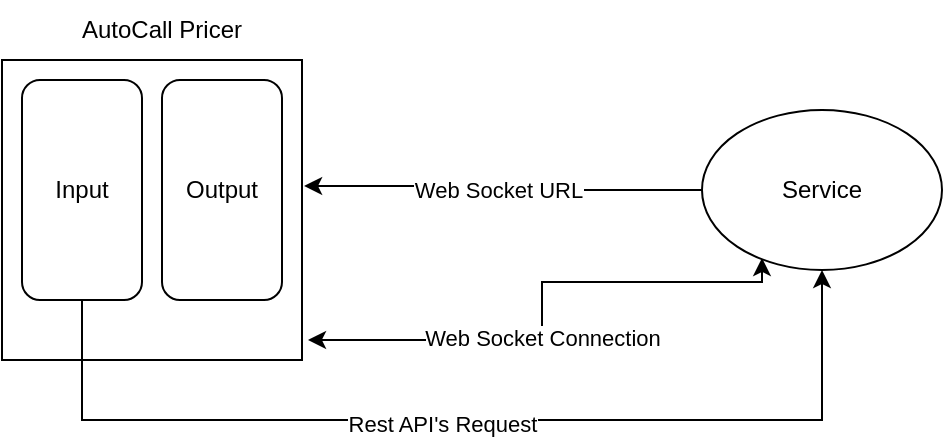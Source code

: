 <mxfile version="25.0.3">
  <diagram name="Page-1" id="DALA4FKXpwunFTNvOnyw">
    <mxGraphModel dx="1434" dy="746" grid="1" gridSize="10" guides="1" tooltips="1" connect="1" arrows="1" fold="1" page="1" pageScale="1" pageWidth="850" pageHeight="1100" math="0" shadow="0">
      <root>
        <mxCell id="0" />
        <mxCell id="1" parent="0" />
        <mxCell id="lpmktUAj_lBDETjyY4Hj-10" style="edgeStyle=orthogonalEdgeStyle;rounded=0;orthogonalLoop=1;jettySize=auto;html=1;startArrow=classic;startFill=1;exitX=1.02;exitY=0.933;exitDx=0;exitDy=0;exitPerimeter=0;entryX=0.25;entryY=0.925;entryDx=0;entryDy=0;entryPerimeter=0;" edge="1" parent="1" source="lpmktUAj_lBDETjyY4Hj-1" target="lpmktUAj_lBDETjyY4Hj-5">
          <mxGeometry relative="1" as="geometry">
            <mxPoint x="470" y="380" as="targetPoint" />
            <mxPoint x="240" y="410" as="sourcePoint" />
            <Array as="points">
              <mxPoint x="350" y="410" />
              <mxPoint x="350" y="381" />
              <mxPoint x="460" y="381" />
            </Array>
          </mxGeometry>
        </mxCell>
        <mxCell id="lpmktUAj_lBDETjyY4Hj-11" value="Web Socket Connection" style="edgeLabel;html=1;align=center;verticalAlign=middle;resizable=0;points=[];" vertex="1" connectable="0" parent="lpmktUAj_lBDETjyY4Hj-10">
          <mxGeometry x="-0.116" relative="1" as="geometry">
            <mxPoint as="offset" />
          </mxGeometry>
        </mxCell>
        <mxCell id="lpmktUAj_lBDETjyY4Hj-1" value="&lt;div&gt;&lt;br&gt;&lt;/div&gt;&lt;div&gt;&lt;br&gt;&lt;/div&gt;" style="whiteSpace=wrap;html=1;aspect=fixed;" vertex="1" parent="1">
          <mxGeometry x="80" y="270" width="150" height="150" as="geometry" />
        </mxCell>
        <mxCell id="lpmktUAj_lBDETjyY4Hj-6" style="edgeStyle=orthogonalEdgeStyle;rounded=0;orthogonalLoop=1;jettySize=auto;html=1;exitX=0.5;exitY=1;exitDx=0;exitDy=0;entryX=0.5;entryY=1;entryDx=0;entryDy=0;" edge="1" parent="1" source="lpmktUAj_lBDETjyY4Hj-2" target="lpmktUAj_lBDETjyY4Hj-5">
          <mxGeometry relative="1" as="geometry">
            <mxPoint x="510" y="490" as="targetPoint" />
            <Array as="points">
              <mxPoint x="120" y="450" />
              <mxPoint x="490" y="450" />
            </Array>
          </mxGeometry>
        </mxCell>
        <mxCell id="lpmktUAj_lBDETjyY4Hj-7" value="Rest API&#39;s Request" style="edgeLabel;html=1;align=center;verticalAlign=middle;resizable=0;points=[];" vertex="1" connectable="0" parent="lpmktUAj_lBDETjyY4Hj-6">
          <mxGeometry x="-0.05" y="-2" relative="1" as="geometry">
            <mxPoint as="offset" />
          </mxGeometry>
        </mxCell>
        <mxCell id="lpmktUAj_lBDETjyY4Hj-2" value="Input" style="rounded=1;whiteSpace=wrap;html=1;" vertex="1" parent="1">
          <mxGeometry x="90" y="280" width="60" height="110" as="geometry" />
        </mxCell>
        <mxCell id="lpmktUAj_lBDETjyY4Hj-3" value="Output" style="rounded=1;whiteSpace=wrap;html=1;" vertex="1" parent="1">
          <mxGeometry x="160" y="280" width="60" height="110" as="geometry" />
        </mxCell>
        <mxCell id="lpmktUAj_lBDETjyY4Hj-4" value="AutoCall Pricer" style="text;html=1;align=center;verticalAlign=middle;whiteSpace=wrap;rounded=0;" vertex="1" parent="1">
          <mxGeometry x="110" y="240" width="100" height="30" as="geometry" />
        </mxCell>
        <mxCell id="lpmktUAj_lBDETjyY4Hj-8" style="edgeStyle=orthogonalEdgeStyle;rounded=0;orthogonalLoop=1;jettySize=auto;html=1;exitX=0;exitY=0.5;exitDx=0;exitDy=0;entryX=1.007;entryY=0.42;entryDx=0;entryDy=0;entryPerimeter=0;" edge="1" parent="1" source="lpmktUAj_lBDETjyY4Hj-5" target="lpmktUAj_lBDETjyY4Hj-1">
          <mxGeometry relative="1" as="geometry">
            <mxPoint x="270" y="335" as="targetPoint" />
          </mxGeometry>
        </mxCell>
        <mxCell id="lpmktUAj_lBDETjyY4Hj-9" value="Web Socket URL" style="edgeLabel;html=1;align=center;verticalAlign=middle;resizable=0;points=[];" vertex="1" connectable="0" parent="lpmktUAj_lBDETjyY4Hj-8">
          <mxGeometry x="0.035" y="2" relative="1" as="geometry">
            <mxPoint as="offset" />
          </mxGeometry>
        </mxCell>
        <mxCell id="lpmktUAj_lBDETjyY4Hj-5" value="Service" style="ellipse;whiteSpace=wrap;html=1;" vertex="1" parent="1">
          <mxGeometry x="430" y="295" width="120" height="80" as="geometry" />
        </mxCell>
      </root>
    </mxGraphModel>
  </diagram>
</mxfile>
